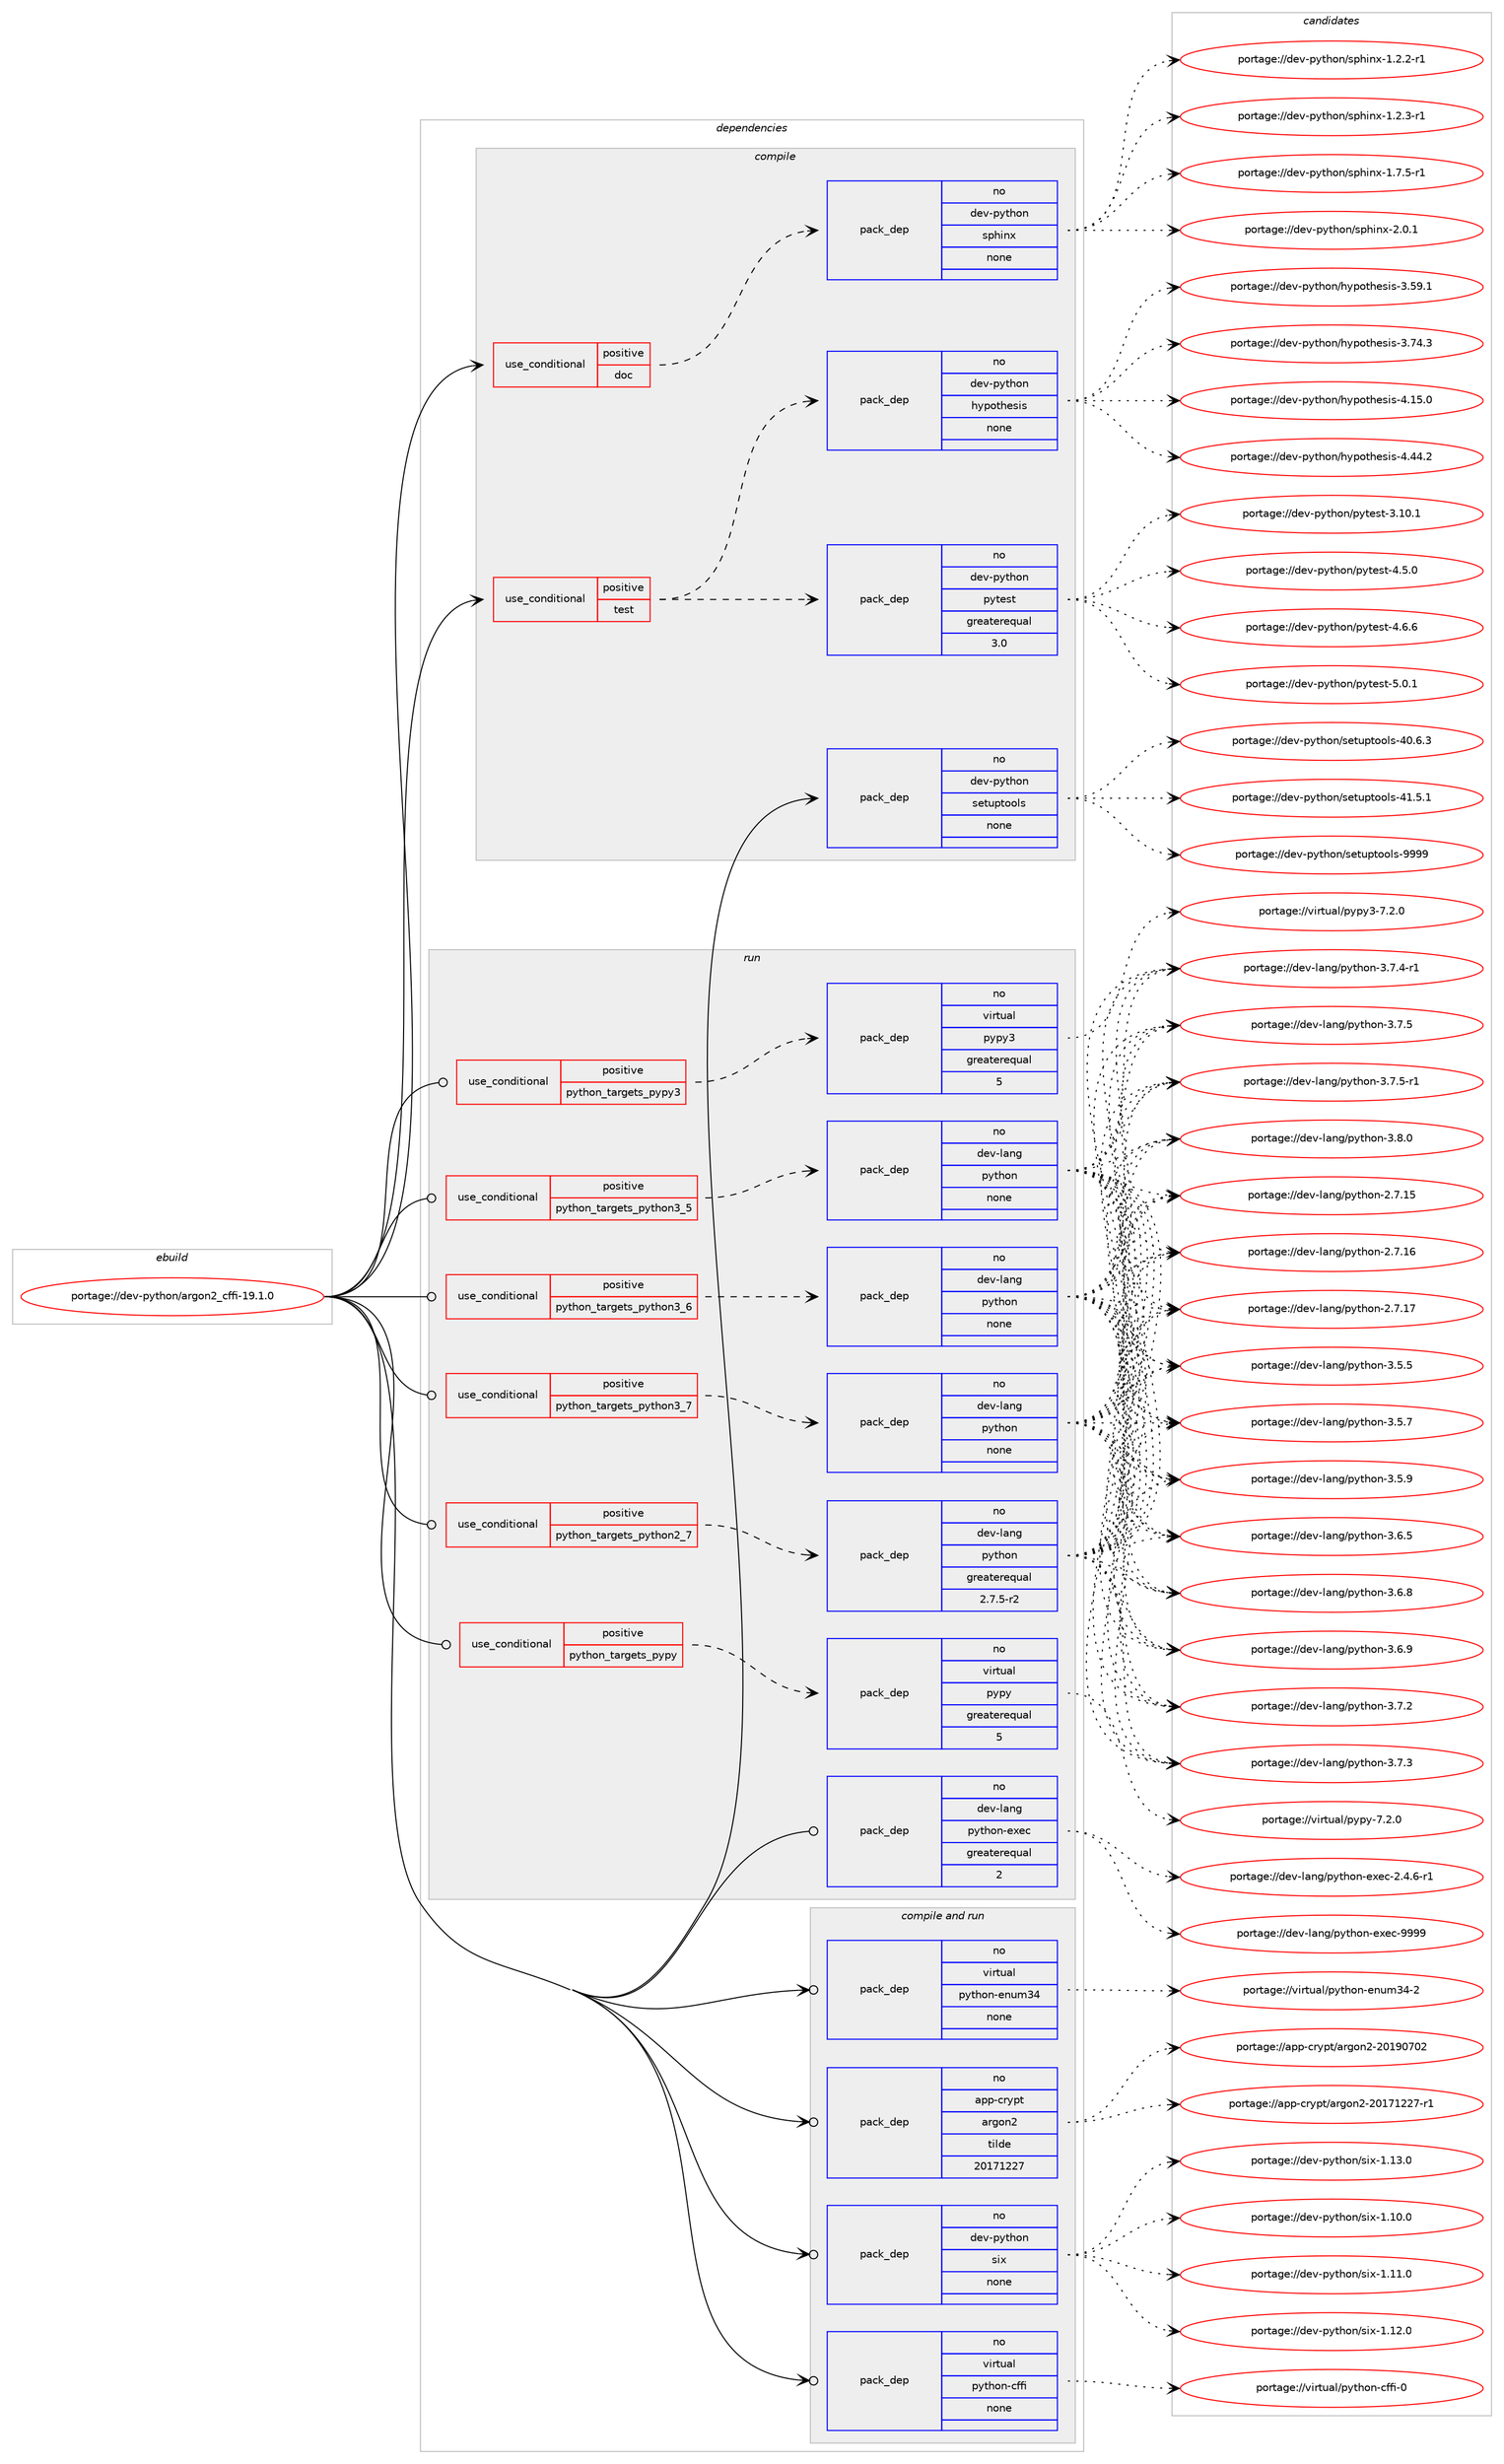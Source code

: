 digraph prolog {

# *************
# Graph options
# *************

newrank=true;
concentrate=true;
compound=true;
graph [rankdir=LR,fontname=Helvetica,fontsize=10,ranksep=1.5];#, ranksep=2.5, nodesep=0.2];
edge  [arrowhead=vee];
node  [fontname=Helvetica,fontsize=10];

# **********
# The ebuild
# **********

subgraph cluster_leftcol {
color=gray;
rank=same;
label=<<i>ebuild</i>>;
id [label="portage://dev-python/argon2_cffi-19.1.0", color=red, width=4, href="../dev-python/argon2_cffi-19.1.0.svg"];
}

# ****************
# The dependencies
# ****************

subgraph cluster_midcol {
color=gray;
label=<<i>dependencies</i>>;
subgraph cluster_compile {
fillcolor="#eeeeee";
style=filled;
label=<<i>compile</i>>;
subgraph cond25536 {
dependency129500 [label=<<TABLE BORDER="0" CELLBORDER="1" CELLSPACING="0" CELLPADDING="4"><TR><TD ROWSPAN="3" CELLPADDING="10">use_conditional</TD></TR><TR><TD>positive</TD></TR><TR><TD>doc</TD></TR></TABLE>>, shape=none, color=red];
subgraph pack100659 {
dependency129501 [label=<<TABLE BORDER="0" CELLBORDER="1" CELLSPACING="0" CELLPADDING="4" WIDTH="220"><TR><TD ROWSPAN="6" CELLPADDING="30">pack_dep</TD></TR><TR><TD WIDTH="110">no</TD></TR><TR><TD>dev-python</TD></TR><TR><TD>sphinx</TD></TR><TR><TD>none</TD></TR><TR><TD></TD></TR></TABLE>>, shape=none, color=blue];
}
dependency129500:e -> dependency129501:w [weight=20,style="dashed",arrowhead="vee"];
}
id:e -> dependency129500:w [weight=20,style="solid",arrowhead="vee"];
subgraph cond25537 {
dependency129502 [label=<<TABLE BORDER="0" CELLBORDER="1" CELLSPACING="0" CELLPADDING="4"><TR><TD ROWSPAN="3" CELLPADDING="10">use_conditional</TD></TR><TR><TD>positive</TD></TR><TR><TD>test</TD></TR></TABLE>>, shape=none, color=red];
subgraph pack100660 {
dependency129503 [label=<<TABLE BORDER="0" CELLBORDER="1" CELLSPACING="0" CELLPADDING="4" WIDTH="220"><TR><TD ROWSPAN="6" CELLPADDING="30">pack_dep</TD></TR><TR><TD WIDTH="110">no</TD></TR><TR><TD>dev-python</TD></TR><TR><TD>hypothesis</TD></TR><TR><TD>none</TD></TR><TR><TD></TD></TR></TABLE>>, shape=none, color=blue];
}
dependency129502:e -> dependency129503:w [weight=20,style="dashed",arrowhead="vee"];
subgraph pack100661 {
dependency129504 [label=<<TABLE BORDER="0" CELLBORDER="1" CELLSPACING="0" CELLPADDING="4" WIDTH="220"><TR><TD ROWSPAN="6" CELLPADDING="30">pack_dep</TD></TR><TR><TD WIDTH="110">no</TD></TR><TR><TD>dev-python</TD></TR><TR><TD>pytest</TD></TR><TR><TD>greaterequal</TD></TR><TR><TD>3.0</TD></TR></TABLE>>, shape=none, color=blue];
}
dependency129502:e -> dependency129504:w [weight=20,style="dashed",arrowhead="vee"];
}
id:e -> dependency129502:w [weight=20,style="solid",arrowhead="vee"];
subgraph pack100662 {
dependency129505 [label=<<TABLE BORDER="0" CELLBORDER="1" CELLSPACING="0" CELLPADDING="4" WIDTH="220"><TR><TD ROWSPAN="6" CELLPADDING="30">pack_dep</TD></TR><TR><TD WIDTH="110">no</TD></TR><TR><TD>dev-python</TD></TR><TR><TD>setuptools</TD></TR><TR><TD>none</TD></TR><TR><TD></TD></TR></TABLE>>, shape=none, color=blue];
}
id:e -> dependency129505:w [weight=20,style="solid",arrowhead="vee"];
}
subgraph cluster_compileandrun {
fillcolor="#eeeeee";
style=filled;
label=<<i>compile and run</i>>;
subgraph pack100663 {
dependency129506 [label=<<TABLE BORDER="0" CELLBORDER="1" CELLSPACING="0" CELLPADDING="4" WIDTH="220"><TR><TD ROWSPAN="6" CELLPADDING="30">pack_dep</TD></TR><TR><TD WIDTH="110">no</TD></TR><TR><TD>app-crypt</TD></TR><TR><TD>argon2</TD></TR><TR><TD>tilde</TD></TR><TR><TD>20171227</TD></TR></TABLE>>, shape=none, color=blue];
}
id:e -> dependency129506:w [weight=20,style="solid",arrowhead="odotvee"];
subgraph pack100664 {
dependency129507 [label=<<TABLE BORDER="0" CELLBORDER="1" CELLSPACING="0" CELLPADDING="4" WIDTH="220"><TR><TD ROWSPAN="6" CELLPADDING="30">pack_dep</TD></TR><TR><TD WIDTH="110">no</TD></TR><TR><TD>dev-python</TD></TR><TR><TD>six</TD></TR><TR><TD>none</TD></TR><TR><TD></TD></TR></TABLE>>, shape=none, color=blue];
}
id:e -> dependency129507:w [weight=20,style="solid",arrowhead="odotvee"];
subgraph pack100665 {
dependency129508 [label=<<TABLE BORDER="0" CELLBORDER="1" CELLSPACING="0" CELLPADDING="4" WIDTH="220"><TR><TD ROWSPAN="6" CELLPADDING="30">pack_dep</TD></TR><TR><TD WIDTH="110">no</TD></TR><TR><TD>virtual</TD></TR><TR><TD>python-cffi</TD></TR><TR><TD>none</TD></TR><TR><TD></TD></TR></TABLE>>, shape=none, color=blue];
}
id:e -> dependency129508:w [weight=20,style="solid",arrowhead="odotvee"];
subgraph pack100666 {
dependency129509 [label=<<TABLE BORDER="0" CELLBORDER="1" CELLSPACING="0" CELLPADDING="4" WIDTH="220"><TR><TD ROWSPAN="6" CELLPADDING="30">pack_dep</TD></TR><TR><TD WIDTH="110">no</TD></TR><TR><TD>virtual</TD></TR><TR><TD>python-enum34</TD></TR><TR><TD>none</TD></TR><TR><TD></TD></TR></TABLE>>, shape=none, color=blue];
}
id:e -> dependency129509:w [weight=20,style="solid",arrowhead="odotvee"];
}
subgraph cluster_run {
fillcolor="#eeeeee";
style=filled;
label=<<i>run</i>>;
subgraph cond25538 {
dependency129510 [label=<<TABLE BORDER="0" CELLBORDER="1" CELLSPACING="0" CELLPADDING="4"><TR><TD ROWSPAN="3" CELLPADDING="10">use_conditional</TD></TR><TR><TD>positive</TD></TR><TR><TD>python_targets_pypy</TD></TR></TABLE>>, shape=none, color=red];
subgraph pack100667 {
dependency129511 [label=<<TABLE BORDER="0" CELLBORDER="1" CELLSPACING="0" CELLPADDING="4" WIDTH="220"><TR><TD ROWSPAN="6" CELLPADDING="30">pack_dep</TD></TR><TR><TD WIDTH="110">no</TD></TR><TR><TD>virtual</TD></TR><TR><TD>pypy</TD></TR><TR><TD>greaterequal</TD></TR><TR><TD>5</TD></TR></TABLE>>, shape=none, color=blue];
}
dependency129510:e -> dependency129511:w [weight=20,style="dashed",arrowhead="vee"];
}
id:e -> dependency129510:w [weight=20,style="solid",arrowhead="odot"];
subgraph cond25539 {
dependency129512 [label=<<TABLE BORDER="0" CELLBORDER="1" CELLSPACING="0" CELLPADDING="4"><TR><TD ROWSPAN="3" CELLPADDING="10">use_conditional</TD></TR><TR><TD>positive</TD></TR><TR><TD>python_targets_pypy3</TD></TR></TABLE>>, shape=none, color=red];
subgraph pack100668 {
dependency129513 [label=<<TABLE BORDER="0" CELLBORDER="1" CELLSPACING="0" CELLPADDING="4" WIDTH="220"><TR><TD ROWSPAN="6" CELLPADDING="30">pack_dep</TD></TR><TR><TD WIDTH="110">no</TD></TR><TR><TD>virtual</TD></TR><TR><TD>pypy3</TD></TR><TR><TD>greaterequal</TD></TR><TR><TD>5</TD></TR></TABLE>>, shape=none, color=blue];
}
dependency129512:e -> dependency129513:w [weight=20,style="dashed",arrowhead="vee"];
}
id:e -> dependency129512:w [weight=20,style="solid",arrowhead="odot"];
subgraph cond25540 {
dependency129514 [label=<<TABLE BORDER="0" CELLBORDER="1" CELLSPACING="0" CELLPADDING="4"><TR><TD ROWSPAN="3" CELLPADDING="10">use_conditional</TD></TR><TR><TD>positive</TD></TR><TR><TD>python_targets_python2_7</TD></TR></TABLE>>, shape=none, color=red];
subgraph pack100669 {
dependency129515 [label=<<TABLE BORDER="0" CELLBORDER="1" CELLSPACING="0" CELLPADDING="4" WIDTH="220"><TR><TD ROWSPAN="6" CELLPADDING="30">pack_dep</TD></TR><TR><TD WIDTH="110">no</TD></TR><TR><TD>dev-lang</TD></TR><TR><TD>python</TD></TR><TR><TD>greaterequal</TD></TR><TR><TD>2.7.5-r2</TD></TR></TABLE>>, shape=none, color=blue];
}
dependency129514:e -> dependency129515:w [weight=20,style="dashed",arrowhead="vee"];
}
id:e -> dependency129514:w [weight=20,style="solid",arrowhead="odot"];
subgraph cond25541 {
dependency129516 [label=<<TABLE BORDER="0" CELLBORDER="1" CELLSPACING="0" CELLPADDING="4"><TR><TD ROWSPAN="3" CELLPADDING="10">use_conditional</TD></TR><TR><TD>positive</TD></TR><TR><TD>python_targets_python3_5</TD></TR></TABLE>>, shape=none, color=red];
subgraph pack100670 {
dependency129517 [label=<<TABLE BORDER="0" CELLBORDER="1" CELLSPACING="0" CELLPADDING="4" WIDTH="220"><TR><TD ROWSPAN="6" CELLPADDING="30">pack_dep</TD></TR><TR><TD WIDTH="110">no</TD></TR><TR><TD>dev-lang</TD></TR><TR><TD>python</TD></TR><TR><TD>none</TD></TR><TR><TD></TD></TR></TABLE>>, shape=none, color=blue];
}
dependency129516:e -> dependency129517:w [weight=20,style="dashed",arrowhead="vee"];
}
id:e -> dependency129516:w [weight=20,style="solid",arrowhead="odot"];
subgraph cond25542 {
dependency129518 [label=<<TABLE BORDER="0" CELLBORDER="1" CELLSPACING="0" CELLPADDING="4"><TR><TD ROWSPAN="3" CELLPADDING="10">use_conditional</TD></TR><TR><TD>positive</TD></TR><TR><TD>python_targets_python3_6</TD></TR></TABLE>>, shape=none, color=red];
subgraph pack100671 {
dependency129519 [label=<<TABLE BORDER="0" CELLBORDER="1" CELLSPACING="0" CELLPADDING="4" WIDTH="220"><TR><TD ROWSPAN="6" CELLPADDING="30">pack_dep</TD></TR><TR><TD WIDTH="110">no</TD></TR><TR><TD>dev-lang</TD></TR><TR><TD>python</TD></TR><TR><TD>none</TD></TR><TR><TD></TD></TR></TABLE>>, shape=none, color=blue];
}
dependency129518:e -> dependency129519:w [weight=20,style="dashed",arrowhead="vee"];
}
id:e -> dependency129518:w [weight=20,style="solid",arrowhead="odot"];
subgraph cond25543 {
dependency129520 [label=<<TABLE BORDER="0" CELLBORDER="1" CELLSPACING="0" CELLPADDING="4"><TR><TD ROWSPAN="3" CELLPADDING="10">use_conditional</TD></TR><TR><TD>positive</TD></TR><TR><TD>python_targets_python3_7</TD></TR></TABLE>>, shape=none, color=red];
subgraph pack100672 {
dependency129521 [label=<<TABLE BORDER="0" CELLBORDER="1" CELLSPACING="0" CELLPADDING="4" WIDTH="220"><TR><TD ROWSPAN="6" CELLPADDING="30">pack_dep</TD></TR><TR><TD WIDTH="110">no</TD></TR><TR><TD>dev-lang</TD></TR><TR><TD>python</TD></TR><TR><TD>none</TD></TR><TR><TD></TD></TR></TABLE>>, shape=none, color=blue];
}
dependency129520:e -> dependency129521:w [weight=20,style="dashed",arrowhead="vee"];
}
id:e -> dependency129520:w [weight=20,style="solid",arrowhead="odot"];
subgraph pack100673 {
dependency129522 [label=<<TABLE BORDER="0" CELLBORDER="1" CELLSPACING="0" CELLPADDING="4" WIDTH="220"><TR><TD ROWSPAN="6" CELLPADDING="30">pack_dep</TD></TR><TR><TD WIDTH="110">no</TD></TR><TR><TD>dev-lang</TD></TR><TR><TD>python-exec</TD></TR><TR><TD>greaterequal</TD></TR><TR><TD>2</TD></TR></TABLE>>, shape=none, color=blue];
}
id:e -> dependency129522:w [weight=20,style="solid",arrowhead="odot"];
}
}

# **************
# The candidates
# **************

subgraph cluster_choices {
rank=same;
color=gray;
label=<<i>candidates</i>>;

subgraph choice100659 {
color=black;
nodesep=1;
choiceportage10010111845112121116104111110471151121041051101204549465046504511449 [label="portage://dev-python/sphinx-1.2.2-r1", color=red, width=4,href="../dev-python/sphinx-1.2.2-r1.svg"];
choiceportage10010111845112121116104111110471151121041051101204549465046514511449 [label="portage://dev-python/sphinx-1.2.3-r1", color=red, width=4,href="../dev-python/sphinx-1.2.3-r1.svg"];
choiceportage10010111845112121116104111110471151121041051101204549465546534511449 [label="portage://dev-python/sphinx-1.7.5-r1", color=red, width=4,href="../dev-python/sphinx-1.7.5-r1.svg"];
choiceportage1001011184511212111610411111047115112104105110120455046484649 [label="portage://dev-python/sphinx-2.0.1", color=red, width=4,href="../dev-python/sphinx-2.0.1.svg"];
dependency129501:e -> choiceportage10010111845112121116104111110471151121041051101204549465046504511449:w [style=dotted,weight="100"];
dependency129501:e -> choiceportage10010111845112121116104111110471151121041051101204549465046514511449:w [style=dotted,weight="100"];
dependency129501:e -> choiceportage10010111845112121116104111110471151121041051101204549465546534511449:w [style=dotted,weight="100"];
dependency129501:e -> choiceportage1001011184511212111610411111047115112104105110120455046484649:w [style=dotted,weight="100"];
}
subgraph choice100660 {
color=black;
nodesep=1;
choiceportage100101118451121211161041111104710412111211111610410111510511545514653574649 [label="portage://dev-python/hypothesis-3.59.1", color=red, width=4,href="../dev-python/hypothesis-3.59.1.svg"];
choiceportage100101118451121211161041111104710412111211111610410111510511545514655524651 [label="portage://dev-python/hypothesis-3.74.3", color=red, width=4,href="../dev-python/hypothesis-3.74.3.svg"];
choiceportage100101118451121211161041111104710412111211111610410111510511545524649534648 [label="portage://dev-python/hypothesis-4.15.0", color=red, width=4,href="../dev-python/hypothesis-4.15.0.svg"];
choiceportage100101118451121211161041111104710412111211111610410111510511545524652524650 [label="portage://dev-python/hypothesis-4.44.2", color=red, width=4,href="../dev-python/hypothesis-4.44.2.svg"];
dependency129503:e -> choiceportage100101118451121211161041111104710412111211111610410111510511545514653574649:w [style=dotted,weight="100"];
dependency129503:e -> choiceportage100101118451121211161041111104710412111211111610410111510511545514655524651:w [style=dotted,weight="100"];
dependency129503:e -> choiceportage100101118451121211161041111104710412111211111610410111510511545524649534648:w [style=dotted,weight="100"];
dependency129503:e -> choiceportage100101118451121211161041111104710412111211111610410111510511545524652524650:w [style=dotted,weight="100"];
}
subgraph choice100661 {
color=black;
nodesep=1;
choiceportage100101118451121211161041111104711212111610111511645514649484649 [label="portage://dev-python/pytest-3.10.1", color=red, width=4,href="../dev-python/pytest-3.10.1.svg"];
choiceportage1001011184511212111610411111047112121116101115116455246534648 [label="portage://dev-python/pytest-4.5.0", color=red, width=4,href="../dev-python/pytest-4.5.0.svg"];
choiceportage1001011184511212111610411111047112121116101115116455246544654 [label="portage://dev-python/pytest-4.6.6", color=red, width=4,href="../dev-python/pytest-4.6.6.svg"];
choiceportage1001011184511212111610411111047112121116101115116455346484649 [label="portage://dev-python/pytest-5.0.1", color=red, width=4,href="../dev-python/pytest-5.0.1.svg"];
dependency129504:e -> choiceportage100101118451121211161041111104711212111610111511645514649484649:w [style=dotted,weight="100"];
dependency129504:e -> choiceportage1001011184511212111610411111047112121116101115116455246534648:w [style=dotted,weight="100"];
dependency129504:e -> choiceportage1001011184511212111610411111047112121116101115116455246544654:w [style=dotted,weight="100"];
dependency129504:e -> choiceportage1001011184511212111610411111047112121116101115116455346484649:w [style=dotted,weight="100"];
}
subgraph choice100662 {
color=black;
nodesep=1;
choiceportage100101118451121211161041111104711510111611711211611111110811545524846544651 [label="portage://dev-python/setuptools-40.6.3", color=red, width=4,href="../dev-python/setuptools-40.6.3.svg"];
choiceportage100101118451121211161041111104711510111611711211611111110811545524946534649 [label="portage://dev-python/setuptools-41.5.1", color=red, width=4,href="../dev-python/setuptools-41.5.1.svg"];
choiceportage10010111845112121116104111110471151011161171121161111111081154557575757 [label="portage://dev-python/setuptools-9999", color=red, width=4,href="../dev-python/setuptools-9999.svg"];
dependency129505:e -> choiceportage100101118451121211161041111104711510111611711211611111110811545524846544651:w [style=dotted,weight="100"];
dependency129505:e -> choiceportage100101118451121211161041111104711510111611711211611111110811545524946534649:w [style=dotted,weight="100"];
dependency129505:e -> choiceportage10010111845112121116104111110471151011161171121161111111081154557575757:w [style=dotted,weight="100"];
}
subgraph choice100663 {
color=black;
nodesep=1;
choiceportage9711211245991141211121164797114103111110504550484955495050554511449 [label="portage://app-crypt/argon2-20171227-r1", color=red, width=4,href="../app-crypt/argon2-20171227-r1.svg"];
choiceportage971121124599114121112116479711410311111050455048495748554850 [label="portage://app-crypt/argon2-20190702", color=red, width=4,href="../app-crypt/argon2-20190702.svg"];
dependency129506:e -> choiceportage9711211245991141211121164797114103111110504550484955495050554511449:w [style=dotted,weight="100"];
dependency129506:e -> choiceportage971121124599114121112116479711410311111050455048495748554850:w [style=dotted,weight="100"];
}
subgraph choice100664 {
color=black;
nodesep=1;
choiceportage100101118451121211161041111104711510512045494649484648 [label="portage://dev-python/six-1.10.0", color=red, width=4,href="../dev-python/six-1.10.0.svg"];
choiceportage100101118451121211161041111104711510512045494649494648 [label="portage://dev-python/six-1.11.0", color=red, width=4,href="../dev-python/six-1.11.0.svg"];
choiceportage100101118451121211161041111104711510512045494649504648 [label="portage://dev-python/six-1.12.0", color=red, width=4,href="../dev-python/six-1.12.0.svg"];
choiceportage100101118451121211161041111104711510512045494649514648 [label="portage://dev-python/six-1.13.0", color=red, width=4,href="../dev-python/six-1.13.0.svg"];
dependency129507:e -> choiceportage100101118451121211161041111104711510512045494649484648:w [style=dotted,weight="100"];
dependency129507:e -> choiceportage100101118451121211161041111104711510512045494649494648:w [style=dotted,weight="100"];
dependency129507:e -> choiceportage100101118451121211161041111104711510512045494649504648:w [style=dotted,weight="100"];
dependency129507:e -> choiceportage100101118451121211161041111104711510512045494649514648:w [style=dotted,weight="100"];
}
subgraph choice100665 {
color=black;
nodesep=1;
choiceportage118105114116117971084711212111610411111045991021021054548 [label="portage://virtual/python-cffi-0", color=red, width=4,href="../virtual/python-cffi-0.svg"];
dependency129508:e -> choiceportage118105114116117971084711212111610411111045991021021054548:w [style=dotted,weight="100"];
}
subgraph choice100666 {
color=black;
nodesep=1;
choiceportage11810511411611797108471121211161041111104510111011710951524550 [label="portage://virtual/python-enum34-2", color=red, width=4,href="../virtual/python-enum34-2.svg"];
dependency129509:e -> choiceportage11810511411611797108471121211161041111104510111011710951524550:w [style=dotted,weight="100"];
}
subgraph choice100667 {
color=black;
nodesep=1;
choiceportage1181051141161179710847112121112121455546504648 [label="portage://virtual/pypy-7.2.0", color=red, width=4,href="../virtual/pypy-7.2.0.svg"];
dependency129511:e -> choiceportage1181051141161179710847112121112121455546504648:w [style=dotted,weight="100"];
}
subgraph choice100668 {
color=black;
nodesep=1;
choiceportage118105114116117971084711212111212151455546504648 [label="portage://virtual/pypy3-7.2.0", color=red, width=4,href="../virtual/pypy3-7.2.0.svg"];
dependency129513:e -> choiceportage118105114116117971084711212111212151455546504648:w [style=dotted,weight="100"];
}
subgraph choice100669 {
color=black;
nodesep=1;
choiceportage10010111845108971101034711212111610411111045504655464953 [label="portage://dev-lang/python-2.7.15", color=red, width=4,href="../dev-lang/python-2.7.15.svg"];
choiceportage10010111845108971101034711212111610411111045504655464954 [label="portage://dev-lang/python-2.7.16", color=red, width=4,href="../dev-lang/python-2.7.16.svg"];
choiceportage10010111845108971101034711212111610411111045504655464955 [label="portage://dev-lang/python-2.7.17", color=red, width=4,href="../dev-lang/python-2.7.17.svg"];
choiceportage100101118451089711010347112121116104111110455146534653 [label="portage://dev-lang/python-3.5.5", color=red, width=4,href="../dev-lang/python-3.5.5.svg"];
choiceportage100101118451089711010347112121116104111110455146534655 [label="portage://dev-lang/python-3.5.7", color=red, width=4,href="../dev-lang/python-3.5.7.svg"];
choiceportage100101118451089711010347112121116104111110455146534657 [label="portage://dev-lang/python-3.5.9", color=red, width=4,href="../dev-lang/python-3.5.9.svg"];
choiceportage100101118451089711010347112121116104111110455146544653 [label="portage://dev-lang/python-3.6.5", color=red, width=4,href="../dev-lang/python-3.6.5.svg"];
choiceportage100101118451089711010347112121116104111110455146544656 [label="portage://dev-lang/python-3.6.8", color=red, width=4,href="../dev-lang/python-3.6.8.svg"];
choiceportage100101118451089711010347112121116104111110455146544657 [label="portage://dev-lang/python-3.6.9", color=red, width=4,href="../dev-lang/python-3.6.9.svg"];
choiceportage100101118451089711010347112121116104111110455146554650 [label="portage://dev-lang/python-3.7.2", color=red, width=4,href="../dev-lang/python-3.7.2.svg"];
choiceportage100101118451089711010347112121116104111110455146554651 [label="portage://dev-lang/python-3.7.3", color=red, width=4,href="../dev-lang/python-3.7.3.svg"];
choiceportage1001011184510897110103471121211161041111104551465546524511449 [label="portage://dev-lang/python-3.7.4-r1", color=red, width=4,href="../dev-lang/python-3.7.4-r1.svg"];
choiceportage100101118451089711010347112121116104111110455146554653 [label="portage://dev-lang/python-3.7.5", color=red, width=4,href="../dev-lang/python-3.7.5.svg"];
choiceportage1001011184510897110103471121211161041111104551465546534511449 [label="portage://dev-lang/python-3.7.5-r1", color=red, width=4,href="../dev-lang/python-3.7.5-r1.svg"];
choiceportage100101118451089711010347112121116104111110455146564648 [label="portage://dev-lang/python-3.8.0", color=red, width=4,href="../dev-lang/python-3.8.0.svg"];
dependency129515:e -> choiceportage10010111845108971101034711212111610411111045504655464953:w [style=dotted,weight="100"];
dependency129515:e -> choiceportage10010111845108971101034711212111610411111045504655464954:w [style=dotted,weight="100"];
dependency129515:e -> choiceportage10010111845108971101034711212111610411111045504655464955:w [style=dotted,weight="100"];
dependency129515:e -> choiceportage100101118451089711010347112121116104111110455146534653:w [style=dotted,weight="100"];
dependency129515:e -> choiceportage100101118451089711010347112121116104111110455146534655:w [style=dotted,weight="100"];
dependency129515:e -> choiceportage100101118451089711010347112121116104111110455146534657:w [style=dotted,weight="100"];
dependency129515:e -> choiceportage100101118451089711010347112121116104111110455146544653:w [style=dotted,weight="100"];
dependency129515:e -> choiceportage100101118451089711010347112121116104111110455146544656:w [style=dotted,weight="100"];
dependency129515:e -> choiceportage100101118451089711010347112121116104111110455146544657:w [style=dotted,weight="100"];
dependency129515:e -> choiceportage100101118451089711010347112121116104111110455146554650:w [style=dotted,weight="100"];
dependency129515:e -> choiceportage100101118451089711010347112121116104111110455146554651:w [style=dotted,weight="100"];
dependency129515:e -> choiceportage1001011184510897110103471121211161041111104551465546524511449:w [style=dotted,weight="100"];
dependency129515:e -> choiceportage100101118451089711010347112121116104111110455146554653:w [style=dotted,weight="100"];
dependency129515:e -> choiceportage1001011184510897110103471121211161041111104551465546534511449:w [style=dotted,weight="100"];
dependency129515:e -> choiceportage100101118451089711010347112121116104111110455146564648:w [style=dotted,weight="100"];
}
subgraph choice100670 {
color=black;
nodesep=1;
choiceportage10010111845108971101034711212111610411111045504655464953 [label="portage://dev-lang/python-2.7.15", color=red, width=4,href="../dev-lang/python-2.7.15.svg"];
choiceportage10010111845108971101034711212111610411111045504655464954 [label="portage://dev-lang/python-2.7.16", color=red, width=4,href="../dev-lang/python-2.7.16.svg"];
choiceportage10010111845108971101034711212111610411111045504655464955 [label="portage://dev-lang/python-2.7.17", color=red, width=4,href="../dev-lang/python-2.7.17.svg"];
choiceportage100101118451089711010347112121116104111110455146534653 [label="portage://dev-lang/python-3.5.5", color=red, width=4,href="../dev-lang/python-3.5.5.svg"];
choiceportage100101118451089711010347112121116104111110455146534655 [label="portage://dev-lang/python-3.5.7", color=red, width=4,href="../dev-lang/python-3.5.7.svg"];
choiceportage100101118451089711010347112121116104111110455146534657 [label="portage://dev-lang/python-3.5.9", color=red, width=4,href="../dev-lang/python-3.5.9.svg"];
choiceportage100101118451089711010347112121116104111110455146544653 [label="portage://dev-lang/python-3.6.5", color=red, width=4,href="../dev-lang/python-3.6.5.svg"];
choiceportage100101118451089711010347112121116104111110455146544656 [label="portage://dev-lang/python-3.6.8", color=red, width=4,href="../dev-lang/python-3.6.8.svg"];
choiceportage100101118451089711010347112121116104111110455146544657 [label="portage://dev-lang/python-3.6.9", color=red, width=4,href="../dev-lang/python-3.6.9.svg"];
choiceportage100101118451089711010347112121116104111110455146554650 [label="portage://dev-lang/python-3.7.2", color=red, width=4,href="../dev-lang/python-3.7.2.svg"];
choiceportage100101118451089711010347112121116104111110455146554651 [label="portage://dev-lang/python-3.7.3", color=red, width=4,href="../dev-lang/python-3.7.3.svg"];
choiceportage1001011184510897110103471121211161041111104551465546524511449 [label="portage://dev-lang/python-3.7.4-r1", color=red, width=4,href="../dev-lang/python-3.7.4-r1.svg"];
choiceportage100101118451089711010347112121116104111110455146554653 [label="portage://dev-lang/python-3.7.5", color=red, width=4,href="../dev-lang/python-3.7.5.svg"];
choiceportage1001011184510897110103471121211161041111104551465546534511449 [label="portage://dev-lang/python-3.7.5-r1", color=red, width=4,href="../dev-lang/python-3.7.5-r1.svg"];
choiceportage100101118451089711010347112121116104111110455146564648 [label="portage://dev-lang/python-3.8.0", color=red, width=4,href="../dev-lang/python-3.8.0.svg"];
dependency129517:e -> choiceportage10010111845108971101034711212111610411111045504655464953:w [style=dotted,weight="100"];
dependency129517:e -> choiceportage10010111845108971101034711212111610411111045504655464954:w [style=dotted,weight="100"];
dependency129517:e -> choiceportage10010111845108971101034711212111610411111045504655464955:w [style=dotted,weight="100"];
dependency129517:e -> choiceportage100101118451089711010347112121116104111110455146534653:w [style=dotted,weight="100"];
dependency129517:e -> choiceportage100101118451089711010347112121116104111110455146534655:w [style=dotted,weight="100"];
dependency129517:e -> choiceportage100101118451089711010347112121116104111110455146534657:w [style=dotted,weight="100"];
dependency129517:e -> choiceportage100101118451089711010347112121116104111110455146544653:w [style=dotted,weight="100"];
dependency129517:e -> choiceportage100101118451089711010347112121116104111110455146544656:w [style=dotted,weight="100"];
dependency129517:e -> choiceportage100101118451089711010347112121116104111110455146544657:w [style=dotted,weight="100"];
dependency129517:e -> choiceportage100101118451089711010347112121116104111110455146554650:w [style=dotted,weight="100"];
dependency129517:e -> choiceportage100101118451089711010347112121116104111110455146554651:w [style=dotted,weight="100"];
dependency129517:e -> choiceportage1001011184510897110103471121211161041111104551465546524511449:w [style=dotted,weight="100"];
dependency129517:e -> choiceportage100101118451089711010347112121116104111110455146554653:w [style=dotted,weight="100"];
dependency129517:e -> choiceportage1001011184510897110103471121211161041111104551465546534511449:w [style=dotted,weight="100"];
dependency129517:e -> choiceportage100101118451089711010347112121116104111110455146564648:w [style=dotted,weight="100"];
}
subgraph choice100671 {
color=black;
nodesep=1;
choiceportage10010111845108971101034711212111610411111045504655464953 [label="portage://dev-lang/python-2.7.15", color=red, width=4,href="../dev-lang/python-2.7.15.svg"];
choiceportage10010111845108971101034711212111610411111045504655464954 [label="portage://dev-lang/python-2.7.16", color=red, width=4,href="../dev-lang/python-2.7.16.svg"];
choiceportage10010111845108971101034711212111610411111045504655464955 [label="portage://dev-lang/python-2.7.17", color=red, width=4,href="../dev-lang/python-2.7.17.svg"];
choiceportage100101118451089711010347112121116104111110455146534653 [label="portage://dev-lang/python-3.5.5", color=red, width=4,href="../dev-lang/python-3.5.5.svg"];
choiceportage100101118451089711010347112121116104111110455146534655 [label="portage://dev-lang/python-3.5.7", color=red, width=4,href="../dev-lang/python-3.5.7.svg"];
choiceportage100101118451089711010347112121116104111110455146534657 [label="portage://dev-lang/python-3.5.9", color=red, width=4,href="../dev-lang/python-3.5.9.svg"];
choiceportage100101118451089711010347112121116104111110455146544653 [label="portage://dev-lang/python-3.6.5", color=red, width=4,href="../dev-lang/python-3.6.5.svg"];
choiceportage100101118451089711010347112121116104111110455146544656 [label="portage://dev-lang/python-3.6.8", color=red, width=4,href="../dev-lang/python-3.6.8.svg"];
choiceportage100101118451089711010347112121116104111110455146544657 [label="portage://dev-lang/python-3.6.9", color=red, width=4,href="../dev-lang/python-3.6.9.svg"];
choiceportage100101118451089711010347112121116104111110455146554650 [label="portage://dev-lang/python-3.7.2", color=red, width=4,href="../dev-lang/python-3.7.2.svg"];
choiceportage100101118451089711010347112121116104111110455146554651 [label="portage://dev-lang/python-3.7.3", color=red, width=4,href="../dev-lang/python-3.7.3.svg"];
choiceportage1001011184510897110103471121211161041111104551465546524511449 [label="portage://dev-lang/python-3.7.4-r1", color=red, width=4,href="../dev-lang/python-3.7.4-r1.svg"];
choiceportage100101118451089711010347112121116104111110455146554653 [label="portage://dev-lang/python-3.7.5", color=red, width=4,href="../dev-lang/python-3.7.5.svg"];
choiceportage1001011184510897110103471121211161041111104551465546534511449 [label="portage://dev-lang/python-3.7.5-r1", color=red, width=4,href="../dev-lang/python-3.7.5-r1.svg"];
choiceportage100101118451089711010347112121116104111110455146564648 [label="portage://dev-lang/python-3.8.0", color=red, width=4,href="../dev-lang/python-3.8.0.svg"];
dependency129519:e -> choiceportage10010111845108971101034711212111610411111045504655464953:w [style=dotted,weight="100"];
dependency129519:e -> choiceportage10010111845108971101034711212111610411111045504655464954:w [style=dotted,weight="100"];
dependency129519:e -> choiceportage10010111845108971101034711212111610411111045504655464955:w [style=dotted,weight="100"];
dependency129519:e -> choiceportage100101118451089711010347112121116104111110455146534653:w [style=dotted,weight="100"];
dependency129519:e -> choiceportage100101118451089711010347112121116104111110455146534655:w [style=dotted,weight="100"];
dependency129519:e -> choiceportage100101118451089711010347112121116104111110455146534657:w [style=dotted,weight="100"];
dependency129519:e -> choiceportage100101118451089711010347112121116104111110455146544653:w [style=dotted,weight="100"];
dependency129519:e -> choiceportage100101118451089711010347112121116104111110455146544656:w [style=dotted,weight="100"];
dependency129519:e -> choiceportage100101118451089711010347112121116104111110455146544657:w [style=dotted,weight="100"];
dependency129519:e -> choiceportage100101118451089711010347112121116104111110455146554650:w [style=dotted,weight="100"];
dependency129519:e -> choiceportage100101118451089711010347112121116104111110455146554651:w [style=dotted,weight="100"];
dependency129519:e -> choiceportage1001011184510897110103471121211161041111104551465546524511449:w [style=dotted,weight="100"];
dependency129519:e -> choiceportage100101118451089711010347112121116104111110455146554653:w [style=dotted,weight="100"];
dependency129519:e -> choiceportage1001011184510897110103471121211161041111104551465546534511449:w [style=dotted,weight="100"];
dependency129519:e -> choiceportage100101118451089711010347112121116104111110455146564648:w [style=dotted,weight="100"];
}
subgraph choice100672 {
color=black;
nodesep=1;
choiceportage10010111845108971101034711212111610411111045504655464953 [label="portage://dev-lang/python-2.7.15", color=red, width=4,href="../dev-lang/python-2.7.15.svg"];
choiceportage10010111845108971101034711212111610411111045504655464954 [label="portage://dev-lang/python-2.7.16", color=red, width=4,href="../dev-lang/python-2.7.16.svg"];
choiceportage10010111845108971101034711212111610411111045504655464955 [label="portage://dev-lang/python-2.7.17", color=red, width=4,href="../dev-lang/python-2.7.17.svg"];
choiceportage100101118451089711010347112121116104111110455146534653 [label="portage://dev-lang/python-3.5.5", color=red, width=4,href="../dev-lang/python-3.5.5.svg"];
choiceportage100101118451089711010347112121116104111110455146534655 [label="portage://dev-lang/python-3.5.7", color=red, width=4,href="../dev-lang/python-3.5.7.svg"];
choiceportage100101118451089711010347112121116104111110455146534657 [label="portage://dev-lang/python-3.5.9", color=red, width=4,href="../dev-lang/python-3.5.9.svg"];
choiceportage100101118451089711010347112121116104111110455146544653 [label="portage://dev-lang/python-3.6.5", color=red, width=4,href="../dev-lang/python-3.6.5.svg"];
choiceportage100101118451089711010347112121116104111110455146544656 [label="portage://dev-lang/python-3.6.8", color=red, width=4,href="../dev-lang/python-3.6.8.svg"];
choiceportage100101118451089711010347112121116104111110455146544657 [label="portage://dev-lang/python-3.6.9", color=red, width=4,href="../dev-lang/python-3.6.9.svg"];
choiceportage100101118451089711010347112121116104111110455146554650 [label="portage://dev-lang/python-3.7.2", color=red, width=4,href="../dev-lang/python-3.7.2.svg"];
choiceportage100101118451089711010347112121116104111110455146554651 [label="portage://dev-lang/python-3.7.3", color=red, width=4,href="../dev-lang/python-3.7.3.svg"];
choiceportage1001011184510897110103471121211161041111104551465546524511449 [label="portage://dev-lang/python-3.7.4-r1", color=red, width=4,href="../dev-lang/python-3.7.4-r1.svg"];
choiceportage100101118451089711010347112121116104111110455146554653 [label="portage://dev-lang/python-3.7.5", color=red, width=4,href="../dev-lang/python-3.7.5.svg"];
choiceportage1001011184510897110103471121211161041111104551465546534511449 [label="portage://dev-lang/python-3.7.5-r1", color=red, width=4,href="../dev-lang/python-3.7.5-r1.svg"];
choiceportage100101118451089711010347112121116104111110455146564648 [label="portage://dev-lang/python-3.8.0", color=red, width=4,href="../dev-lang/python-3.8.0.svg"];
dependency129521:e -> choiceportage10010111845108971101034711212111610411111045504655464953:w [style=dotted,weight="100"];
dependency129521:e -> choiceportage10010111845108971101034711212111610411111045504655464954:w [style=dotted,weight="100"];
dependency129521:e -> choiceportage10010111845108971101034711212111610411111045504655464955:w [style=dotted,weight="100"];
dependency129521:e -> choiceportage100101118451089711010347112121116104111110455146534653:w [style=dotted,weight="100"];
dependency129521:e -> choiceportage100101118451089711010347112121116104111110455146534655:w [style=dotted,weight="100"];
dependency129521:e -> choiceportage100101118451089711010347112121116104111110455146534657:w [style=dotted,weight="100"];
dependency129521:e -> choiceportage100101118451089711010347112121116104111110455146544653:w [style=dotted,weight="100"];
dependency129521:e -> choiceportage100101118451089711010347112121116104111110455146544656:w [style=dotted,weight="100"];
dependency129521:e -> choiceportage100101118451089711010347112121116104111110455146544657:w [style=dotted,weight="100"];
dependency129521:e -> choiceportage100101118451089711010347112121116104111110455146554650:w [style=dotted,weight="100"];
dependency129521:e -> choiceportage100101118451089711010347112121116104111110455146554651:w [style=dotted,weight="100"];
dependency129521:e -> choiceportage1001011184510897110103471121211161041111104551465546524511449:w [style=dotted,weight="100"];
dependency129521:e -> choiceportage100101118451089711010347112121116104111110455146554653:w [style=dotted,weight="100"];
dependency129521:e -> choiceportage1001011184510897110103471121211161041111104551465546534511449:w [style=dotted,weight="100"];
dependency129521:e -> choiceportage100101118451089711010347112121116104111110455146564648:w [style=dotted,weight="100"];
}
subgraph choice100673 {
color=black;
nodesep=1;
choiceportage10010111845108971101034711212111610411111045101120101994550465246544511449 [label="portage://dev-lang/python-exec-2.4.6-r1", color=red, width=4,href="../dev-lang/python-exec-2.4.6-r1.svg"];
choiceportage10010111845108971101034711212111610411111045101120101994557575757 [label="portage://dev-lang/python-exec-9999", color=red, width=4,href="../dev-lang/python-exec-9999.svg"];
dependency129522:e -> choiceportage10010111845108971101034711212111610411111045101120101994550465246544511449:w [style=dotted,weight="100"];
dependency129522:e -> choiceportage10010111845108971101034711212111610411111045101120101994557575757:w [style=dotted,weight="100"];
}
}

}
